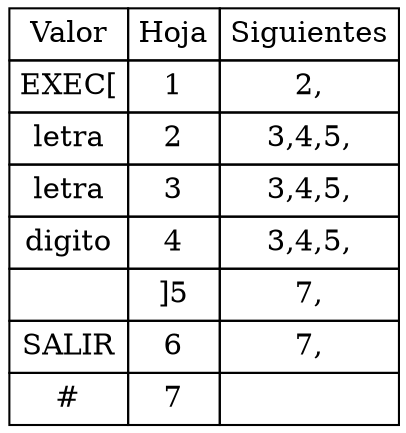 digraph html { 
abc [shape=none, margin=0, label=< 
<TABLE BORDER="0" CELLBORDER="1" CELLSPACING="0" CELLPADDING="4">
<TR><TD>Valor</TD><TD>Hoja</TD><TD>Siguientes</TD></TR>
<TR>
<TD>EXEC[</TD><TD>1</TD><TD>2,</TD>
</TR>
<TR>
<TD>letra</TD><TD>2</TD><TD>3,4,5,</TD>
</TR>
<TR>
<TD>letra</TD><TD>3</TD><TD>3,4,5,</TD>
</TR>
<TR>
<TD>digito</TD><TD>4</TD><TD>3,4,5,</TD>
</TR>
<TR>
<TD>]</TD><TD>5</TD><TD>7,</TD>
</TR>
<TR>
<TD>SALIR</TD><TD>6</TD><TD>7,</TD>
</TR>
<TR>
<TD>#</TD><TD>7</TD><TD></TD>
</TR>    </TABLE>>];
}
